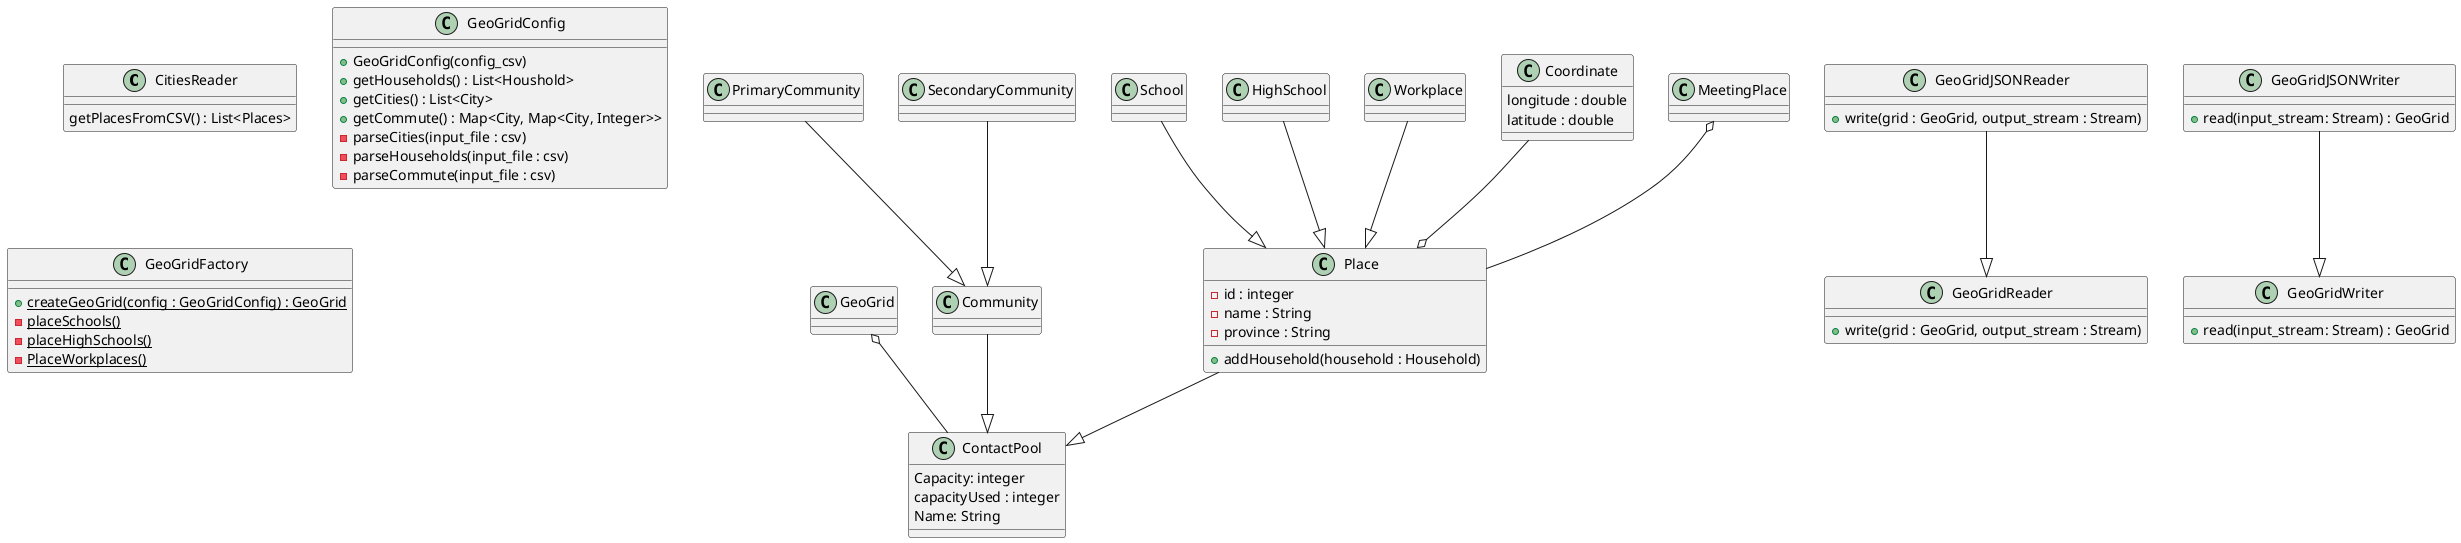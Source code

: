 @startuml

/'
1) We create a GeoGridConfig by passing a config file containing the filename of the households, cities and commutes csv files.
2) We create a GeoGrid by passing the created GeoGridConfig to the "createGeoGrid" method of the GeoGridFactory.
3) This method requests the necessary information from the GeoGridConfig.
'/

class CitiesReader {
	getPlacesFromCSV() : List<Places>
}

' This holds all info needed to generate a specific geogrid
class GeoGridConfig {
	+ GeoGridConfig(config_csv)
	+ getHouseholds() : List<Houshold>
	+ getCities() : List<City>
	+ getCommute() : Map<City, Map<City, Integer>>
	- parseCities(input_file : csv)
	- parseHouseholds(input_file : csv)
	- parseCommute(input_file : csv)
}

' This is a factory for the GeoGrid
class GeoGridFactory {
	{static} + createGeoGrid(config : GeoGridConfig) : GeoGrid
	{static} - placeSchools() 
	{static} - placeHighSchools()
	{static} - PlaceWorkplaces()
}

class GeoGrid {

}

class ContactPool {
	Capacity: integer
	capacityUsed : integer
	Name: String
}

class Community {
    
}

class PrimaryCommunity {

}

class SecondaryCommunity {

}

class School {

}

class HighSchool {

}

class Workplace {

}

class Place {
	- id : integer
	- name : String
	- province : String
    ' GEN POP ATTR
    + addHousehold(household : Household)
}

class Coordinate {
	longitude : double 
	latitude : double 
}

class GeoGridReader {
    + write(grid : GeoGrid, output_stream : Stream)
}

class GeoGridWriter {
    + read(input_stream: Stream) : GeoGrid
}

class GeoGridJSONWriter {
    + read(input_stream: Stream) : GeoGrid
}

class GeoGridJSONReader {
    + write(grid : GeoGrid, output_stream : Stream)
}

School --|> Place
HighSchool --|> Place 
Workplace --|> Place 
Community --|> ContactPool
Place --|> ContactPool

PrimaryCommunity --|> Community
SecondaryCommunity --|> Community

GeoGridJSONReader --|> GeoGridReader
GeoGridJSONWriter --|> GeoGridWriter

GeoGrid o-- ContactPool

MeetingPlace o-- Place

Coordinate --o Place
@enduml
